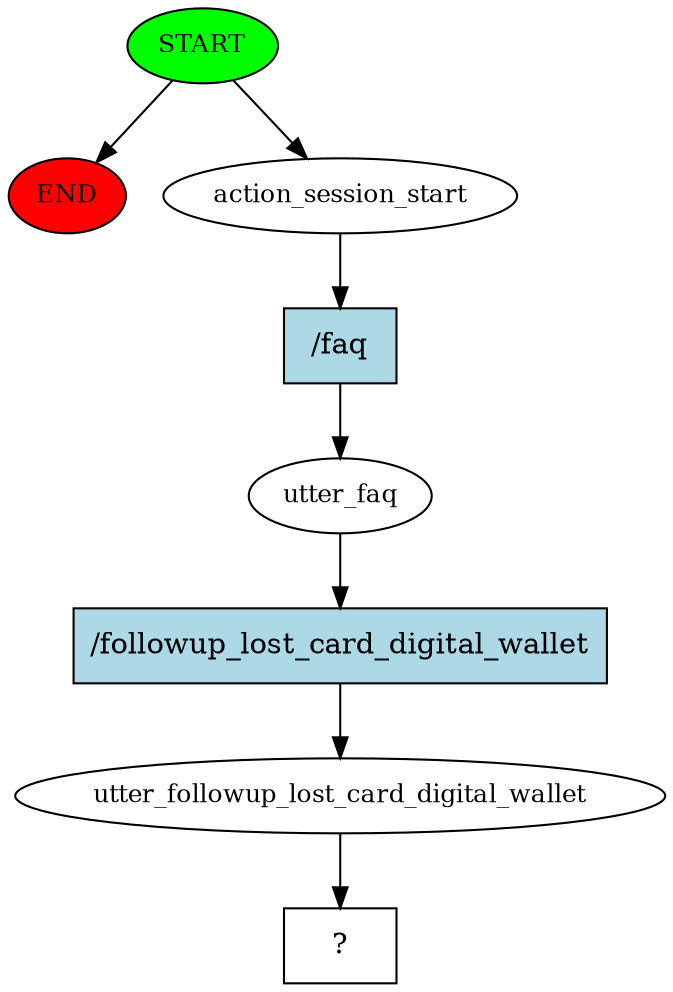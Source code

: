 digraph  {
0 [class="start active", fillcolor=green, fontsize=12, label=START, style=filled];
"-1" [class=end, fillcolor=red, fontsize=12, label=END, style=filled];
1 [class=active, fontsize=12, label=action_session_start];
2 [class=active, fontsize=12, label=utter_faq];
3 [class=active, fontsize=12, label=utter_followup_lost_card_digital_wallet];
4 [class="intent dashed active", label="  ?  ", shape=rect];
5 [class="intent active", fillcolor=lightblue, label="/faq", shape=rect, style=filled];
6 [class="intent active", fillcolor=lightblue, label="/followup_lost_card_digital_wallet", shape=rect, style=filled];
0 -> "-1"  [class="", key=NONE, label=""];
0 -> 1  [class=active, key=NONE, label=""];
1 -> 5  [class=active, key=0];
2 -> 6  [class=active, key=0];
3 -> 4  [class=active, key=NONE, label=""];
5 -> 2  [class=active, key=0];
6 -> 3  [class=active, key=0];
}
